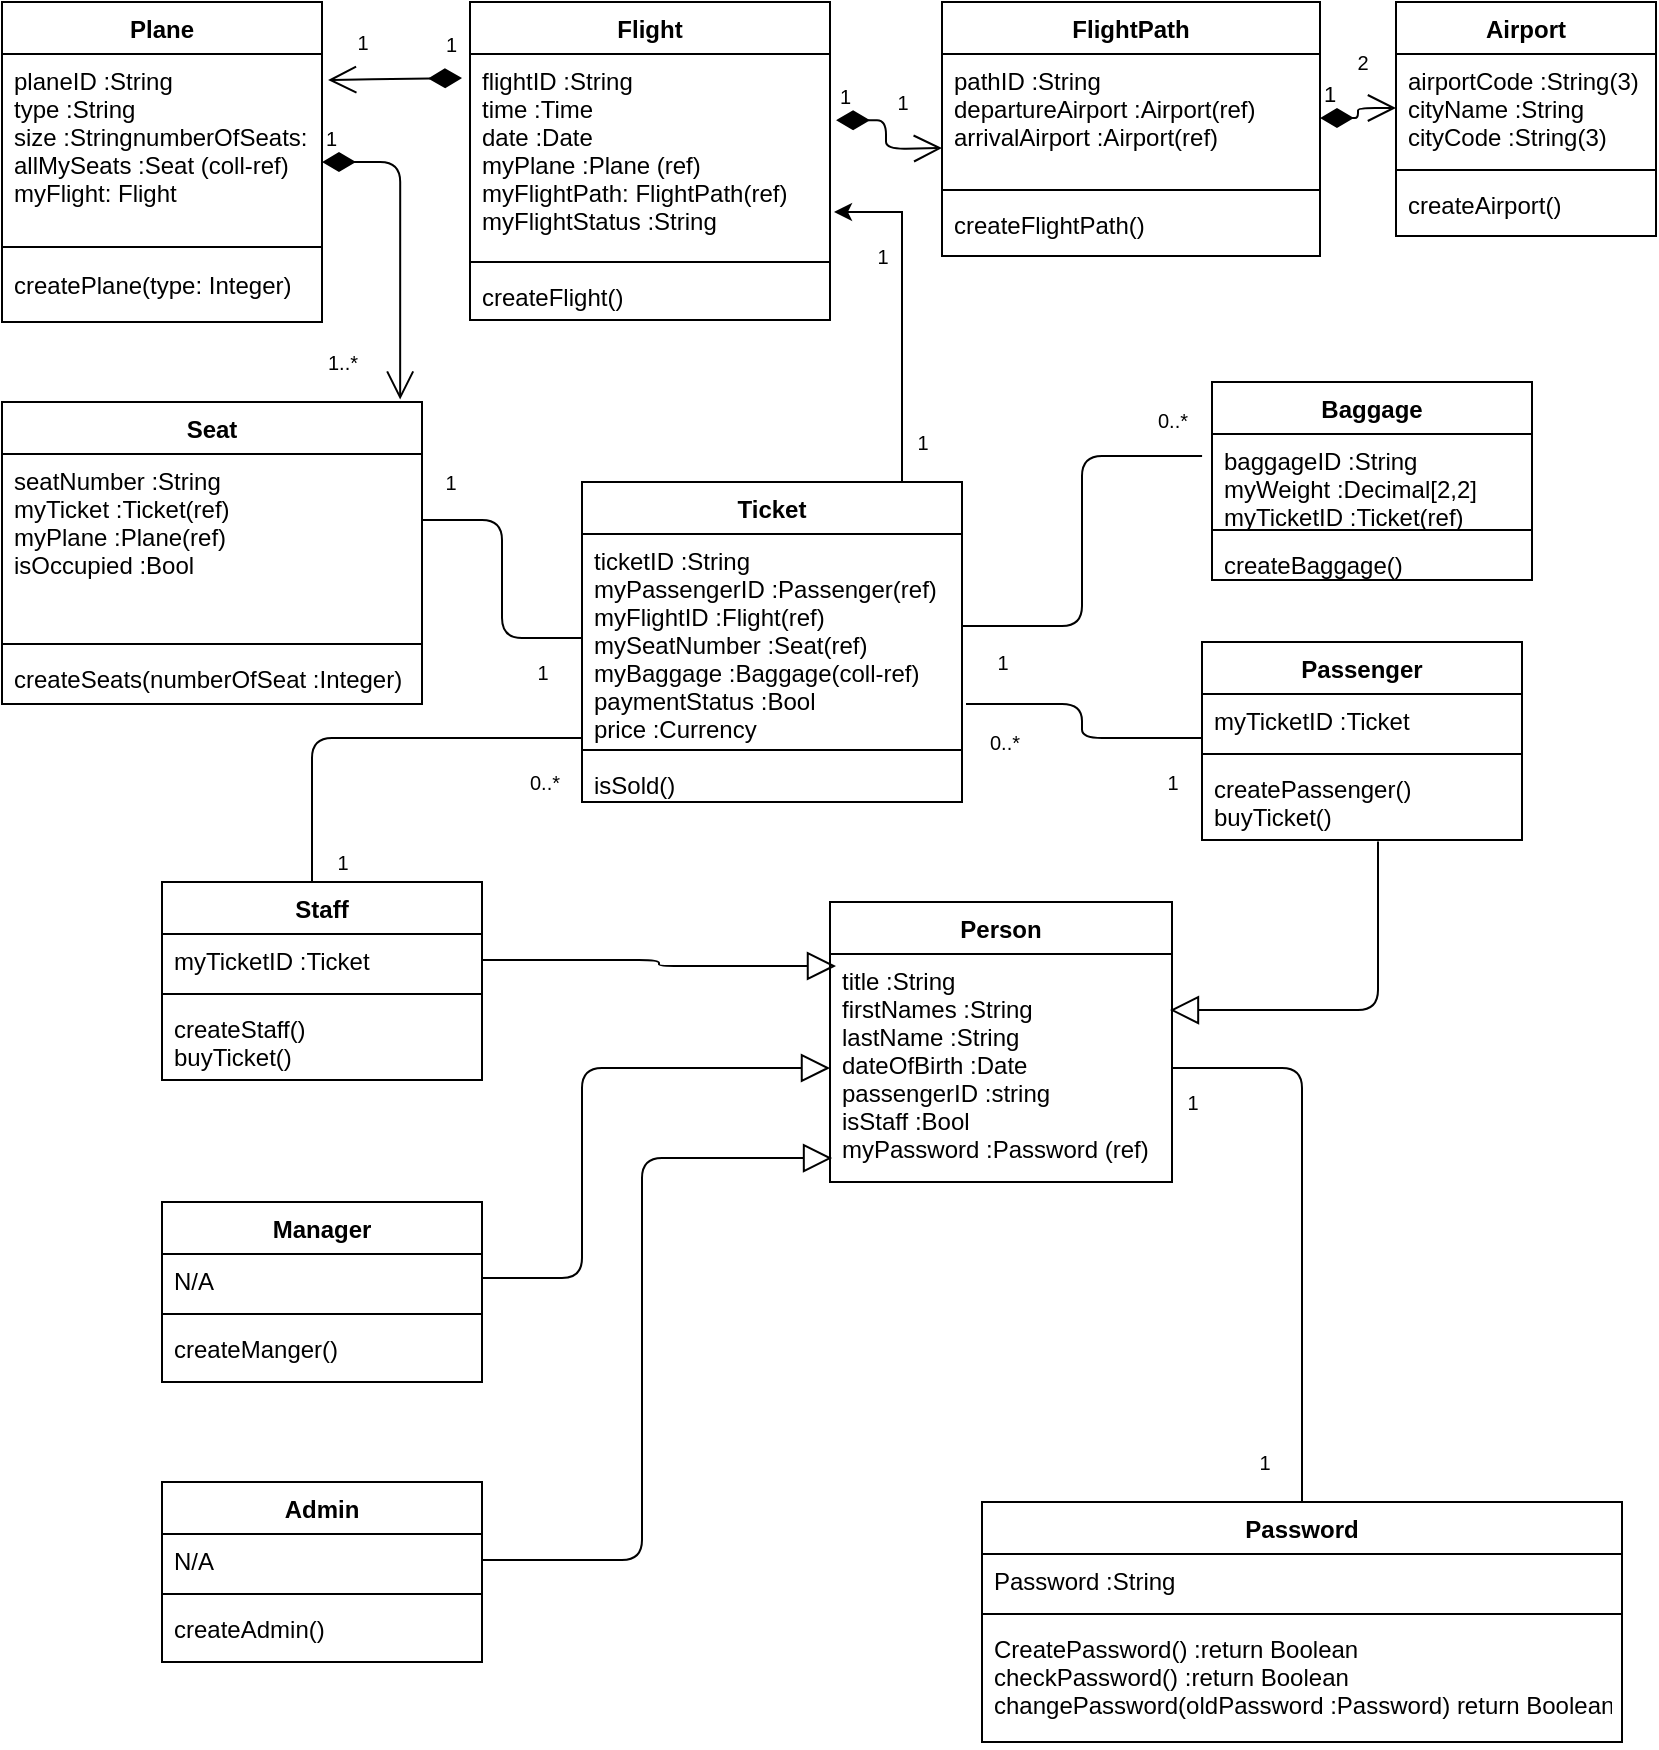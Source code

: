<mxfile version="13.8.1" type="github">
  <diagram id="C5RBs43oDa-KdzZeNtuy" name="Page-1">
    <mxGraphModel dx="1422" dy="803" grid="1" gridSize="9" guides="1" tooltips="1" connect="1" arrows="1" fold="1" page="1" pageScale="1" pageWidth="827" pageHeight="1169" background="none" math="0" shadow="0">
      <root>
        <mxCell id="WIyWlLk6GJQsqaUBKTNV-0" />
        <mxCell id="WIyWlLk6GJQsqaUBKTNV-1" parent="WIyWlLk6GJQsqaUBKTNV-0" />
        <mxCell id="534QqyFiL1MUl5NV4_Nv-0" value="Airport" style="swimlane;fontStyle=1;align=center;verticalAlign=top;childLayout=stackLayout;horizontal=1;startSize=26;horizontalStack=0;resizeParent=1;resizeParentMax=0;resizeLast=0;collapsible=1;marginBottom=0;" parent="WIyWlLk6GJQsqaUBKTNV-1" vertex="1">
          <mxGeometry x="697" width="130" height="117" as="geometry" />
        </mxCell>
        <mxCell id="534QqyFiL1MUl5NV4_Nv-1" value="airportCode :String(3)&#xa;cityName :String&#xa;cityCode :String(3)" style="text;strokeColor=none;fillColor=none;align=left;verticalAlign=top;spacingLeft=4;spacingRight=4;overflow=hidden;rotatable=0;points=[[0,0.5],[1,0.5]];portConstraint=eastwest;" parent="534QqyFiL1MUl5NV4_Nv-0" vertex="1">
          <mxGeometry y="26" width="130" height="54" as="geometry" />
        </mxCell>
        <mxCell id="534QqyFiL1MUl5NV4_Nv-2" value="" style="line;strokeWidth=1;fillColor=none;align=left;verticalAlign=middle;spacingTop=-1;spacingLeft=3;spacingRight=3;rotatable=0;labelPosition=right;points=[];portConstraint=eastwest;" parent="534QqyFiL1MUl5NV4_Nv-0" vertex="1">
          <mxGeometry y="80" width="130" height="8" as="geometry" />
        </mxCell>
        <mxCell id="534QqyFiL1MUl5NV4_Nv-3" value="createAirport()&#xa;" style="text;strokeColor=none;fillColor=none;align=left;verticalAlign=top;spacingLeft=4;spacingRight=4;overflow=hidden;rotatable=0;points=[[0,0.5],[1,0.5]];portConstraint=eastwest;" parent="534QqyFiL1MUl5NV4_Nv-0" vertex="1">
          <mxGeometry y="88" width="130" height="29" as="geometry" />
        </mxCell>
        <mxCell id="534QqyFiL1MUl5NV4_Nv-5" value="FlightPath" style="swimlane;fontStyle=1;align=center;verticalAlign=top;childLayout=stackLayout;horizontal=1;startSize=26;horizontalStack=0;resizeParent=1;resizeParentMax=0;resizeLast=0;collapsible=1;marginBottom=0;" parent="WIyWlLk6GJQsqaUBKTNV-1" vertex="1">
          <mxGeometry x="470" width="189" height="127" as="geometry" />
        </mxCell>
        <mxCell id="534QqyFiL1MUl5NV4_Nv-6" value="pathID :String&#xa;departureAirport :Airport(ref)&#xa;arrivalAirport :Airport(ref)&#xa;&#xa;" style="text;strokeColor=none;fillColor=none;align=left;verticalAlign=top;spacingLeft=4;spacingRight=4;overflow=hidden;rotatable=0;points=[[0,0.5],[1,0.5]];portConstraint=eastwest;" parent="534QqyFiL1MUl5NV4_Nv-5" vertex="1">
          <mxGeometry y="26" width="189" height="64" as="geometry" />
        </mxCell>
        <mxCell id="534QqyFiL1MUl5NV4_Nv-7" value="" style="line;strokeWidth=1;fillColor=none;align=left;verticalAlign=middle;spacingTop=-1;spacingLeft=3;spacingRight=3;rotatable=0;labelPosition=right;points=[];portConstraint=eastwest;" parent="534QqyFiL1MUl5NV4_Nv-5" vertex="1">
          <mxGeometry y="90" width="189" height="8" as="geometry" />
        </mxCell>
        <mxCell id="534QqyFiL1MUl5NV4_Nv-8" value="createFlightPath()&#xa;" style="text;strokeColor=none;fillColor=none;align=left;verticalAlign=top;spacingLeft=4;spacingRight=4;overflow=hidden;rotatable=0;points=[[0,0.5],[1,0.5]];portConstraint=eastwest;" parent="534QqyFiL1MUl5NV4_Nv-5" vertex="1">
          <mxGeometry y="98" width="189" height="29" as="geometry" />
        </mxCell>
        <mxCell id="534QqyFiL1MUl5NV4_Nv-9" value="Flight" style="swimlane;fontStyle=1;align=center;verticalAlign=top;childLayout=stackLayout;horizontal=1;startSize=26;horizontalStack=0;resizeParent=1;resizeParentMax=0;resizeLast=0;collapsible=1;marginBottom=0;" parent="WIyWlLk6GJQsqaUBKTNV-1" vertex="1">
          <mxGeometry x="234" width="180" height="159" as="geometry" />
        </mxCell>
        <mxCell id="534QqyFiL1MUl5NV4_Nv-10" value="flightID :String&#xa;time :Time&#xa;date :Date&#xa;myPlane :Plane (ref)&#xa;myFlightPath: FlightPath(ref)&#xa;myFlightStatus :String" style="text;strokeColor=none;fillColor=none;align=left;verticalAlign=top;spacingLeft=4;spacingRight=4;overflow=hidden;rotatable=0;points=[[0,0.5],[1,0.5]];portConstraint=eastwest;" parent="534QqyFiL1MUl5NV4_Nv-9" vertex="1">
          <mxGeometry y="26" width="180" height="100" as="geometry" />
        </mxCell>
        <mxCell id="534QqyFiL1MUl5NV4_Nv-11" value="" style="line;strokeWidth=1;fillColor=none;align=left;verticalAlign=middle;spacingTop=-1;spacingLeft=3;spacingRight=3;rotatable=0;labelPosition=right;points=[];portConstraint=eastwest;" parent="534QqyFiL1MUl5NV4_Nv-9" vertex="1">
          <mxGeometry y="126" width="180" height="8" as="geometry" />
        </mxCell>
        <mxCell id="534QqyFiL1MUl5NV4_Nv-12" value="createFlight()" style="text;strokeColor=none;fillColor=none;align=left;verticalAlign=top;spacingLeft=4;spacingRight=4;overflow=hidden;rotatable=0;points=[[0,0.5],[1,0.5]];portConstraint=eastwest;" parent="534QqyFiL1MUl5NV4_Nv-9" vertex="1">
          <mxGeometry y="134" width="180" height="25" as="geometry" />
        </mxCell>
        <mxCell id="534QqyFiL1MUl5NV4_Nv-13" value="Plane" style="swimlane;fontStyle=1;align=center;verticalAlign=top;childLayout=stackLayout;horizontal=1;startSize=26;horizontalStack=0;resizeParent=1;resizeParentMax=0;resizeLast=0;collapsible=1;marginBottom=0;" parent="WIyWlLk6GJQsqaUBKTNV-1" vertex="1">
          <mxGeometry width="160" height="160" as="geometry" />
        </mxCell>
        <mxCell id="534QqyFiL1MUl5NV4_Nv-14" value="planeID :String&#xa;type :String&#xa;size :StringnumberOfSeats: Integer&#xa;allMySeats :Seat (coll-ref)&#xa;myFlight: Flight&#xa;" style="text;strokeColor=none;fillColor=none;align=left;verticalAlign=top;spacingLeft=4;spacingRight=4;overflow=hidden;rotatable=0;points=[[0,0.5],[1,0.5]];portConstraint=eastwest;" parent="534QqyFiL1MUl5NV4_Nv-13" vertex="1">
          <mxGeometry y="26" width="160" height="91" as="geometry" />
        </mxCell>
        <mxCell id="534QqyFiL1MUl5NV4_Nv-15" value="" style="line;strokeWidth=1;fillColor=none;align=left;verticalAlign=middle;spacingTop=-1;spacingLeft=3;spacingRight=3;rotatable=0;labelPosition=right;points=[];portConstraint=eastwest;" parent="534QqyFiL1MUl5NV4_Nv-13" vertex="1">
          <mxGeometry y="117" width="160" height="11" as="geometry" />
        </mxCell>
        <mxCell id="534QqyFiL1MUl5NV4_Nv-16" value="createPlane(type: Integer)" style="text;strokeColor=none;fillColor=none;align=left;verticalAlign=top;spacingLeft=4;spacingRight=4;overflow=hidden;rotatable=0;points=[[0,0.5],[1,0.5]];portConstraint=eastwest;" parent="534QqyFiL1MUl5NV4_Nv-13" vertex="1">
          <mxGeometry y="128" width="160" height="32" as="geometry" />
        </mxCell>
        <mxCell id="534QqyFiL1MUl5NV4_Nv-67" style="edgeStyle=orthogonalEdgeStyle;rounded=0;orthogonalLoop=1;jettySize=auto;html=1;exitX=0.75;exitY=0;exitDx=0;exitDy=0;fontSize=10;" parent="WIyWlLk6GJQsqaUBKTNV-1" source="534QqyFiL1MUl5NV4_Nv-21" edge="1">
          <mxGeometry relative="1" as="geometry">
            <Array as="points">
              <mxPoint x="450" y="240" />
              <mxPoint x="450" y="105" />
              <mxPoint x="416" y="105" />
            </Array>
            <mxPoint x="416" y="105" as="targetPoint" />
          </mxGeometry>
        </mxCell>
        <mxCell id="534QqyFiL1MUl5NV4_Nv-21" value="Ticket" style="swimlane;fontStyle=1;align=center;verticalAlign=top;childLayout=stackLayout;horizontal=1;startSize=26;horizontalStack=0;resizeParent=1;resizeParentMax=0;resizeLast=0;collapsible=1;marginBottom=0;" parent="WIyWlLk6GJQsqaUBKTNV-1" vertex="1">
          <mxGeometry x="290" y="240" width="190" height="160" as="geometry" />
        </mxCell>
        <mxCell id="534QqyFiL1MUl5NV4_Nv-22" value="ticketID :String&#xa;myPassengerID :Passenger(ref)&#xa;myFlightID :Flight(ref)&#xa;mySeatNumber :Seat(ref)&#xa;myBaggage :Baggage(coll-ref)&#xa;paymentStatus :Bool&#xa;price :Currency" style="text;strokeColor=none;fillColor=none;align=left;verticalAlign=top;spacingLeft=4;spacingRight=4;overflow=hidden;rotatable=0;points=[[0,0.5],[1,0.5]];portConstraint=eastwest;" parent="534QqyFiL1MUl5NV4_Nv-21" vertex="1">
          <mxGeometry y="26" width="190" height="104" as="geometry" />
        </mxCell>
        <mxCell id="534QqyFiL1MUl5NV4_Nv-23" value="" style="line;strokeWidth=1;fillColor=none;align=left;verticalAlign=middle;spacingTop=-1;spacingLeft=3;spacingRight=3;rotatable=0;labelPosition=right;points=[];portConstraint=eastwest;" parent="534QqyFiL1MUl5NV4_Nv-21" vertex="1">
          <mxGeometry y="130" width="190" height="8" as="geometry" />
        </mxCell>
        <mxCell id="534QqyFiL1MUl5NV4_Nv-24" value="isSold()" style="text;strokeColor=none;fillColor=none;align=left;verticalAlign=top;spacingLeft=4;spacingRight=4;overflow=hidden;rotatable=0;points=[[0,0.5],[1,0.5]];portConstraint=eastwest;" parent="534QqyFiL1MUl5NV4_Nv-21" vertex="1">
          <mxGeometry y="138" width="190" height="22" as="geometry" />
        </mxCell>
        <mxCell id="534QqyFiL1MUl5NV4_Nv-17" value="Seat" style="swimlane;fontStyle=1;align=center;verticalAlign=top;childLayout=stackLayout;horizontal=1;startSize=26;horizontalStack=0;resizeParent=1;resizeParentMax=0;resizeLast=0;collapsible=1;marginBottom=0;" parent="WIyWlLk6GJQsqaUBKTNV-1" vertex="1">
          <mxGeometry y="200" width="210" height="151" as="geometry" />
        </mxCell>
        <mxCell id="534QqyFiL1MUl5NV4_Nv-18" value="seatNumber :String&#xa;myTicket :Ticket(ref)&#xa;myPlane :Plane(ref)&#xa;isOccupied :Bool" style="text;strokeColor=none;fillColor=none;align=left;verticalAlign=top;spacingLeft=4;spacingRight=4;overflow=hidden;rotatable=0;points=[[0,0.5],[1,0.5]];portConstraint=eastwest;" parent="534QqyFiL1MUl5NV4_Nv-17" vertex="1">
          <mxGeometry y="26" width="210" height="91" as="geometry" />
        </mxCell>
        <mxCell id="534QqyFiL1MUl5NV4_Nv-19" value="" style="line;strokeWidth=1;fillColor=none;align=left;verticalAlign=middle;spacingTop=-1;spacingLeft=3;spacingRight=3;rotatable=0;labelPosition=right;points=[];portConstraint=eastwest;" parent="534QqyFiL1MUl5NV4_Nv-17" vertex="1">
          <mxGeometry y="117" width="210" height="8" as="geometry" />
        </mxCell>
        <mxCell id="534QqyFiL1MUl5NV4_Nv-20" value="createSeats(numberOfSeat :Integer)" style="text;strokeColor=none;fillColor=none;align=left;verticalAlign=top;spacingLeft=4;spacingRight=4;overflow=hidden;rotatable=0;points=[[0,0.5],[1,0.5]];portConstraint=eastwest;" parent="534QqyFiL1MUl5NV4_Nv-17" vertex="1">
          <mxGeometry y="125" width="210" height="26" as="geometry" />
        </mxCell>
        <mxCell id="534QqyFiL1MUl5NV4_Nv-57" value="1" style="endArrow=open;html=1;endSize=12;startArrow=diamondThin;startSize=14;startFill=1;edgeStyle=orthogonalEdgeStyle;align=left;verticalAlign=bottom;exitX=1;exitY=0.5;exitDx=0;exitDy=0;entryX=0;entryY=0.5;entryDx=0;entryDy=0;" parent="WIyWlLk6GJQsqaUBKTNV-1" source="534QqyFiL1MUl5NV4_Nv-6" target="534QqyFiL1MUl5NV4_Nv-1" edge="1">
          <mxGeometry x="-1" y="3" relative="1" as="geometry">
            <mxPoint x="630" y="180" as="sourcePoint" />
            <mxPoint x="790" y="180" as="targetPoint" />
          </mxGeometry>
        </mxCell>
        <mxCell id="534QqyFiL1MUl5NV4_Nv-58" value="2" style="text;html=1;resizable=0;autosize=1;align=center;verticalAlign=middle;points=[];fillColor=none;strokeColor=none;rounded=0;fontSize=10;" parent="WIyWlLk6GJQsqaUBKTNV-1" vertex="1">
          <mxGeometry x="670" y="20" width="20" height="20" as="geometry" />
        </mxCell>
        <mxCell id="534QqyFiL1MUl5NV4_Nv-59" value="1" style="endArrow=open;html=1;endSize=12;startArrow=diamondThin;startSize=14;startFill=1;edgeStyle=orthogonalEdgeStyle;align=left;verticalAlign=bottom;fontSize=10;exitX=1.017;exitY=0.331;exitDx=0;exitDy=0;exitPerimeter=0;" parent="WIyWlLk6GJQsqaUBKTNV-1" source="534QqyFiL1MUl5NV4_Nv-10" edge="1">
          <mxGeometry x="-1" y="3" relative="1" as="geometry">
            <mxPoint x="423" y="81" as="sourcePoint" />
            <mxPoint x="470" y="73" as="targetPoint" />
          </mxGeometry>
        </mxCell>
        <mxCell id="534QqyFiL1MUl5NV4_Nv-60" value="1" style="text;html=1;resizable=0;autosize=1;align=center;verticalAlign=middle;points=[];fillColor=none;strokeColor=none;rounded=0;fontSize=10;" parent="WIyWlLk6GJQsqaUBKTNV-1" vertex="1">
          <mxGeometry x="440" y="40" width="20" height="20" as="geometry" />
        </mxCell>
        <mxCell id="534QqyFiL1MUl5NV4_Nv-61" value="1" style="endArrow=open;html=1;endSize=12;startArrow=diamondThin;startSize=14;startFill=1;edgeStyle=orthogonalEdgeStyle;align=left;verticalAlign=bottom;fontSize=10;entryX=1.019;entryY=0.143;entryDx=0;entryDy=0;entryPerimeter=0;" parent="WIyWlLk6GJQsqaUBKTNV-1" target="534QqyFiL1MUl5NV4_Nv-14" edge="1">
          <mxGeometry x="-0.701" y="-8" relative="1" as="geometry">
            <mxPoint x="230" y="38" as="sourcePoint" />
            <mxPoint x="320" y="180" as="targetPoint" />
            <mxPoint as="offset" />
          </mxGeometry>
        </mxCell>
        <mxCell id="534QqyFiL1MUl5NV4_Nv-62" value="1" style="text;html=1;resizable=0;autosize=1;align=center;verticalAlign=middle;points=[];fillColor=none;strokeColor=none;rounded=0;fontSize=10;" parent="WIyWlLk6GJQsqaUBKTNV-1" vertex="1">
          <mxGeometry x="170" y="10" width="20" height="20" as="geometry" />
        </mxCell>
        <mxCell id="534QqyFiL1MUl5NV4_Nv-63" value="1" style="endArrow=open;html=1;endSize=12;startArrow=diamondThin;startSize=14;startFill=1;edgeStyle=orthogonalEdgeStyle;align=left;verticalAlign=bottom;fontSize=10;entryX=0.948;entryY=-0.008;entryDx=0;entryDy=0;entryPerimeter=0;" parent="WIyWlLk6GJQsqaUBKTNV-1" target="534QqyFiL1MUl5NV4_Nv-17" edge="1">
          <mxGeometry x="-1" y="3" relative="1" as="geometry">
            <mxPoint x="160" y="80" as="sourcePoint" />
            <mxPoint x="350" y="180" as="targetPoint" />
            <Array as="points">
              <mxPoint x="199" y="80" />
            </Array>
          </mxGeometry>
        </mxCell>
        <mxCell id="534QqyFiL1MUl5NV4_Nv-64" value="1..*" style="text;html=1;resizable=0;autosize=1;align=center;verticalAlign=middle;points=[];fillColor=none;strokeColor=none;rounded=0;fontSize=10;" parent="WIyWlLk6GJQsqaUBKTNV-1" vertex="1">
          <mxGeometry x="155" y="170" width="30" height="20" as="geometry" />
        </mxCell>
        <mxCell id="534QqyFiL1MUl5NV4_Nv-68" value="1" style="text;html=1;resizable=0;autosize=1;align=center;verticalAlign=middle;points=[];fillColor=none;strokeColor=none;rounded=0;fontSize=10;" parent="WIyWlLk6GJQsqaUBKTNV-1" vertex="1">
          <mxGeometry x="430" y="117" width="20" height="20" as="geometry" />
        </mxCell>
        <mxCell id="534QqyFiL1MUl5NV4_Nv-69" value="1" style="text;html=1;resizable=0;autosize=1;align=center;verticalAlign=middle;points=[];fillColor=none;strokeColor=none;rounded=0;fontSize=10;" parent="WIyWlLk6GJQsqaUBKTNV-1" vertex="1">
          <mxGeometry x="450" y="210" width="20" height="20" as="geometry" />
        </mxCell>
        <mxCell id="534QqyFiL1MUl5NV4_Nv-78" value="" style="endArrow=none;html=1;fontSize=10;edgeStyle=elbowEdgeStyle;exitX=-0.2;exitY=1.45;exitDx=0;exitDy=0;exitPerimeter=0;entryX=1.5;entryY=-0.35;entryDx=0;entryDy=0;entryPerimeter=0;" parent="WIyWlLk6GJQsqaUBKTNV-1" source="534QqyFiL1MUl5NV4_Nv-79" target="534QqyFiL1MUl5NV4_Nv-80" edge="1">
          <mxGeometry width="50" height="50" relative="1" as="geometry">
            <mxPoint x="200" y="258" as="sourcePoint" />
            <mxPoint x="300" y="318" as="targetPoint" />
          </mxGeometry>
        </mxCell>
        <mxCell id="534QqyFiL1MUl5NV4_Nv-79" value="1" style="text;html=1;resizable=0;autosize=1;align=center;verticalAlign=middle;points=[];fillColor=none;strokeColor=none;rounded=0;fontSize=10;" parent="WIyWlLk6GJQsqaUBKTNV-1" vertex="1">
          <mxGeometry x="214" y="230" width="20" height="20" as="geometry" />
        </mxCell>
        <mxCell id="534QqyFiL1MUl5NV4_Nv-80" value="1" style="text;html=1;resizable=0;autosize=1;align=center;verticalAlign=middle;points=[];fillColor=none;strokeColor=none;rounded=0;fontSize=10;" parent="WIyWlLk6GJQsqaUBKTNV-1" vertex="1">
          <mxGeometry x="260" y="325" width="20" height="20" as="geometry" />
        </mxCell>
        <mxCell id="534QqyFiL1MUl5NV4_Nv-45" value="Staff" style="swimlane;fontStyle=1;align=center;verticalAlign=top;childLayout=stackLayout;horizontal=1;startSize=26;horizontalStack=0;resizeParent=1;resizeParentMax=0;resizeLast=0;collapsible=1;marginBottom=0;" parent="WIyWlLk6GJQsqaUBKTNV-1" vertex="1">
          <mxGeometry x="80" y="440" width="160" height="99" as="geometry" />
        </mxCell>
        <mxCell id="534QqyFiL1MUl5NV4_Nv-46" value="myTicketID :Ticket" style="text;strokeColor=none;fillColor=none;align=left;verticalAlign=top;spacingLeft=4;spacingRight=4;overflow=hidden;rotatable=0;points=[[0,0.5],[1,0.5]];portConstraint=eastwest;" parent="534QqyFiL1MUl5NV4_Nv-45" vertex="1">
          <mxGeometry y="26" width="160" height="26" as="geometry" />
        </mxCell>
        <mxCell id="534QqyFiL1MUl5NV4_Nv-47" value="" style="line;strokeWidth=1;fillColor=none;align=left;verticalAlign=middle;spacingTop=-1;spacingLeft=3;spacingRight=3;rotatable=0;labelPosition=right;points=[];portConstraint=eastwest;" parent="534QqyFiL1MUl5NV4_Nv-45" vertex="1">
          <mxGeometry y="52" width="160" height="8" as="geometry" />
        </mxCell>
        <mxCell id="534QqyFiL1MUl5NV4_Nv-48" value="createStaff()&#xa;buyTicket()" style="text;strokeColor=none;fillColor=none;align=left;verticalAlign=top;spacingLeft=4;spacingRight=4;overflow=hidden;rotatable=0;points=[[0,0.5],[1,0.5]];portConstraint=eastwest;" parent="534QqyFiL1MUl5NV4_Nv-45" vertex="1">
          <mxGeometry y="60" width="160" height="39" as="geometry" />
        </mxCell>
        <mxCell id="534QqyFiL1MUl5NV4_Nv-41" value="Manager" style="swimlane;fontStyle=1;align=center;verticalAlign=top;childLayout=stackLayout;horizontal=1;startSize=26;horizontalStack=0;resizeParent=1;resizeParentMax=0;resizeLast=0;collapsible=1;marginBottom=0;" parent="WIyWlLk6GJQsqaUBKTNV-1" vertex="1">
          <mxGeometry x="80" y="600" width="160" height="90" as="geometry" />
        </mxCell>
        <mxCell id="534QqyFiL1MUl5NV4_Nv-42" value="N/A" style="text;strokeColor=none;fillColor=none;align=left;verticalAlign=top;spacingLeft=4;spacingRight=4;overflow=hidden;rotatable=0;points=[[0,0.5],[1,0.5]];portConstraint=eastwest;" parent="534QqyFiL1MUl5NV4_Nv-41" vertex="1">
          <mxGeometry y="26" width="160" height="26" as="geometry" />
        </mxCell>
        <mxCell id="534QqyFiL1MUl5NV4_Nv-43" value="" style="line;strokeWidth=1;fillColor=none;align=left;verticalAlign=middle;spacingTop=-1;spacingLeft=3;spacingRight=3;rotatable=0;labelPosition=right;points=[];portConstraint=eastwest;" parent="534QqyFiL1MUl5NV4_Nv-41" vertex="1">
          <mxGeometry y="52" width="160" height="8" as="geometry" />
        </mxCell>
        <mxCell id="534QqyFiL1MUl5NV4_Nv-44" value="createManger()&#xa;" style="text;strokeColor=none;fillColor=none;align=left;verticalAlign=top;spacingLeft=4;spacingRight=4;overflow=hidden;rotatable=0;points=[[0,0.5],[1,0.5]];portConstraint=eastwest;" parent="534QqyFiL1MUl5NV4_Nv-41" vertex="1">
          <mxGeometry y="60" width="160" height="30" as="geometry" />
        </mxCell>
        <mxCell id="534QqyFiL1MUl5NV4_Nv-49" value="Admin" style="swimlane;fontStyle=1;align=center;verticalAlign=top;childLayout=stackLayout;horizontal=1;startSize=26;horizontalStack=0;resizeParent=1;resizeParentMax=0;resizeLast=0;collapsible=1;marginBottom=0;" parent="WIyWlLk6GJQsqaUBKTNV-1" vertex="1">
          <mxGeometry x="80" y="740" width="160" height="90" as="geometry" />
        </mxCell>
        <mxCell id="534QqyFiL1MUl5NV4_Nv-50" value="N/A" style="text;strokeColor=none;fillColor=none;align=left;verticalAlign=top;spacingLeft=4;spacingRight=4;overflow=hidden;rotatable=0;points=[[0,0.5],[1,0.5]];portConstraint=eastwest;" parent="534QqyFiL1MUl5NV4_Nv-49" vertex="1">
          <mxGeometry y="26" width="160" height="26" as="geometry" />
        </mxCell>
        <mxCell id="534QqyFiL1MUl5NV4_Nv-51" value="" style="line;strokeWidth=1;fillColor=none;align=left;verticalAlign=middle;spacingTop=-1;spacingLeft=3;spacingRight=3;rotatable=0;labelPosition=right;points=[];portConstraint=eastwest;" parent="534QqyFiL1MUl5NV4_Nv-49" vertex="1">
          <mxGeometry y="52" width="160" height="8" as="geometry" />
        </mxCell>
        <mxCell id="534QqyFiL1MUl5NV4_Nv-52" value="createAdmin()&#xa;" style="text;strokeColor=none;fillColor=none;align=left;verticalAlign=top;spacingLeft=4;spacingRight=4;overflow=hidden;rotatable=0;points=[[0,0.5],[1,0.5]];portConstraint=eastwest;" parent="534QqyFiL1MUl5NV4_Nv-49" vertex="1">
          <mxGeometry y="60" width="160" height="30" as="geometry" />
        </mxCell>
        <mxCell id="534QqyFiL1MUl5NV4_Nv-82" value="" style="endArrow=none;html=1;fontSize=10;edgeStyle=elbowEdgeStyle;" parent="WIyWlLk6GJQsqaUBKTNV-1" target="534QqyFiL1MUl5NV4_Nv-22" edge="1">
          <mxGeometry width="50" height="50" relative="1" as="geometry">
            <mxPoint x="155" y="440" as="sourcePoint" />
            <mxPoint x="205" y="390" as="targetPoint" />
            <Array as="points">
              <mxPoint x="155" y="368" />
            </Array>
          </mxGeometry>
        </mxCell>
        <mxCell id="534QqyFiL1MUl5NV4_Nv-83" value="1" style="text;html=1;resizable=0;autosize=1;align=center;verticalAlign=middle;points=[];fillColor=none;strokeColor=none;rounded=0;fontSize=10;" parent="WIyWlLk6GJQsqaUBKTNV-1" vertex="1">
          <mxGeometry x="160" y="420" width="20" height="20" as="geometry" />
        </mxCell>
        <mxCell id="534QqyFiL1MUl5NV4_Nv-84" value="0..*" style="text;html=1;resizable=0;autosize=1;align=center;verticalAlign=middle;points=[];fillColor=none;strokeColor=none;rounded=0;fontSize=10;" parent="WIyWlLk6GJQsqaUBKTNV-1" vertex="1">
          <mxGeometry x="257" y="381" width="27" height="18" as="geometry" />
        </mxCell>
        <mxCell id="534QqyFiL1MUl5NV4_Nv-86" value="" style="endArrow=none;html=1;fontSize=10;edgeStyle=elbowEdgeStyle;entryX=-0.031;entryY=0.25;entryDx=0;entryDy=0;entryPerimeter=0;" parent="WIyWlLk6GJQsqaUBKTNV-1" edge="1" target="534QqyFiL1MUl5NV4_Nv-26">
          <mxGeometry width="50" height="50" relative="1" as="geometry">
            <mxPoint x="480" y="312" as="sourcePoint" />
            <mxPoint x="600" y="209" as="targetPoint" />
          </mxGeometry>
        </mxCell>
        <mxCell id="534QqyFiL1MUl5NV4_Nv-87" value="1" style="text;html=1;resizable=0;autosize=1;align=center;verticalAlign=middle;points=[];fillColor=none;strokeColor=none;rounded=0;fontSize=10;" parent="WIyWlLk6GJQsqaUBKTNV-1" vertex="1">
          <mxGeometry x="490" y="320" width="20" height="20" as="geometry" />
        </mxCell>
        <mxCell id="534QqyFiL1MUl5NV4_Nv-88" value="0..*" style="text;html=1;resizable=0;autosize=1;align=center;verticalAlign=middle;points=[];fillColor=none;strokeColor=none;rounded=0;fontSize=10;" parent="WIyWlLk6GJQsqaUBKTNV-1" vertex="1">
          <mxGeometry x="571.5" y="200" width="27" height="18" as="geometry" />
        </mxCell>
        <mxCell id="534QqyFiL1MUl5NV4_Nv-89" value="" style="edgeStyle=elbowEdgeStyle;html=1;endSize=12;endArrow=block;endFill=0;fontSize=10;exitX=1.006;exitY=0.017;exitDx=0;exitDy=0;exitPerimeter=0;entryX=0;entryY=0.5;entryDx=0;entryDy=0;" parent="WIyWlLk6GJQsqaUBKTNV-1" target="534QqyFiL1MUl5NV4_Nv-34" edge="1">
          <mxGeometry width="160" relative="1" as="geometry">
            <mxPoint x="240.0" y="638.02" as="sourcePoint" />
            <mxPoint x="359.04" y="690" as="targetPoint" />
            <Array as="points">
              <mxPoint x="290" y="600" />
            </Array>
          </mxGeometry>
        </mxCell>
        <mxCell id="534QqyFiL1MUl5NV4_Nv-90" value="" style="endArrow=none;html=1;fontSize=10;entryX=0.5;entryY=0;entryDx=0;entryDy=0;edgeStyle=orthogonalEdgeStyle;" parent="WIyWlLk6GJQsqaUBKTNV-1" source="534QqyFiL1MUl5NV4_Nv-34" target="534QqyFiL1MUl5NV4_Nv-53" edge="1">
          <mxGeometry width="50" height="50" relative="1" as="geometry">
            <mxPoint x="550" y="640" as="sourcePoint" />
            <mxPoint x="600" y="590" as="targetPoint" />
          </mxGeometry>
        </mxCell>
        <mxCell id="534QqyFiL1MUl5NV4_Nv-91" value="" style="edgeStyle=elbowEdgeStyle;html=1;endSize=12;endArrow=block;endFill=0;fontSize=10;exitX=1;exitY=0.5;exitDx=0;exitDy=0;entryX=0.006;entryY=0.895;entryDx=0;entryDy=0;entryPerimeter=0;" parent="WIyWlLk6GJQsqaUBKTNV-1" source="534QqyFiL1MUl5NV4_Nv-50" target="534QqyFiL1MUl5NV4_Nv-34" edge="1">
          <mxGeometry width="160" relative="1" as="geometry">
            <mxPoint x="240" y="665.02" as="sourcePoint" />
            <mxPoint x="360" y="580" as="targetPoint" />
            <Array as="points">
              <mxPoint x="320" y="680" />
              <mxPoint x="309.04" y="704" />
            </Array>
          </mxGeometry>
        </mxCell>
        <mxCell id="534QqyFiL1MUl5NV4_Nv-53" value="Password" style="swimlane;fontStyle=1;align=center;verticalAlign=top;childLayout=stackLayout;horizontal=1;startSize=26;horizontalStack=0;resizeParent=1;resizeParentMax=0;resizeLast=0;collapsible=1;marginBottom=0;" parent="WIyWlLk6GJQsqaUBKTNV-1" vertex="1">
          <mxGeometry x="490" y="750" width="320" height="120" as="geometry" />
        </mxCell>
        <mxCell id="534QqyFiL1MUl5NV4_Nv-54" value="Password :String" style="text;strokeColor=none;fillColor=none;align=left;verticalAlign=top;spacingLeft=4;spacingRight=4;overflow=hidden;rotatable=0;points=[[0,0.5],[1,0.5]];portConstraint=eastwest;" parent="534QqyFiL1MUl5NV4_Nv-53" vertex="1">
          <mxGeometry y="26" width="320" height="26" as="geometry" />
        </mxCell>
        <mxCell id="534QqyFiL1MUl5NV4_Nv-55" value="" style="line;strokeWidth=1;fillColor=none;align=left;verticalAlign=middle;spacingTop=-1;spacingLeft=3;spacingRight=3;rotatable=0;labelPosition=right;points=[];portConstraint=eastwest;" parent="534QqyFiL1MUl5NV4_Nv-53" vertex="1">
          <mxGeometry y="52" width="320" height="8" as="geometry" />
        </mxCell>
        <mxCell id="534QqyFiL1MUl5NV4_Nv-56" value="CreatePassword() :return Boolean&#xa;checkPassword() :return Boolean&#xa;changePassword(oldPassword :Password) return Boolean" style="text;strokeColor=none;fillColor=none;align=left;verticalAlign=top;spacingLeft=4;spacingRight=4;overflow=hidden;rotatable=0;points=[[0,0.5],[1,0.5]];portConstraint=eastwest;" parent="534QqyFiL1MUl5NV4_Nv-53" vertex="1">
          <mxGeometry y="60" width="320" height="60" as="geometry" />
        </mxCell>
        <mxCell id="534QqyFiL1MUl5NV4_Nv-33" value="Person" style="swimlane;fontStyle=1;align=center;verticalAlign=top;childLayout=stackLayout;horizontal=1;startSize=26;horizontalStack=0;resizeParent=1;resizeParentMax=0;resizeLast=0;collapsible=1;marginBottom=0;" parent="WIyWlLk6GJQsqaUBKTNV-1" vertex="1">
          <mxGeometry x="414" y="450" width="171" height="140" as="geometry" />
        </mxCell>
        <mxCell id="534QqyFiL1MUl5NV4_Nv-34" value="title :String&#xa;firstNames :String&#xa;lastName :String&#xa;dateOfBirth :Date&#xa;passengerID :string&#xa;isStaff :Bool&#xa;myPassword :Password (ref)" style="text;strokeColor=none;fillColor=none;align=left;verticalAlign=top;spacingLeft=4;spacingRight=4;overflow=hidden;rotatable=0;points=[[0,0.5],[1,0.5]];portConstraint=eastwest;" parent="534QqyFiL1MUl5NV4_Nv-33" vertex="1">
          <mxGeometry y="26" width="171" height="114" as="geometry" />
        </mxCell>
        <mxCell id="534QqyFiL1MUl5NV4_Nv-96" value="" style="edgeStyle=elbowEdgeStyle;html=1;endSize=12;endArrow=block;endFill=0;fontSize=10;exitX=1;exitY=0.5;exitDx=0;exitDy=0;" parent="WIyWlLk6GJQsqaUBKTNV-1" source="534QqyFiL1MUl5NV4_Nv-46" edge="1">
          <mxGeometry width="160" relative="1" as="geometry">
            <mxPoint x="240" y="525.02" as="sourcePoint" />
            <mxPoint x="417" y="482" as="targetPoint" />
            <Array as="points" />
          </mxGeometry>
        </mxCell>
        <mxCell id="534QqyFiL1MUl5NV4_Nv-29" value="Passenger" style="swimlane;fontStyle=1;align=center;verticalAlign=top;childLayout=stackLayout;horizontal=1;startSize=26;horizontalStack=0;resizeParent=1;resizeParentMax=0;resizeLast=0;collapsible=1;marginBottom=0;" parent="WIyWlLk6GJQsqaUBKTNV-1" vertex="1">
          <mxGeometry x="600" y="320" width="160" height="99" as="geometry" />
        </mxCell>
        <mxCell id="534QqyFiL1MUl5NV4_Nv-30" value="myTicketID :Ticket" style="text;strokeColor=none;fillColor=none;align=left;verticalAlign=top;spacingLeft=4;spacingRight=4;overflow=hidden;rotatable=0;points=[[0,0.5],[1,0.5]];portConstraint=eastwest;" parent="534QqyFiL1MUl5NV4_Nv-29" vertex="1">
          <mxGeometry y="26" width="160" height="26" as="geometry" />
        </mxCell>
        <mxCell id="534QqyFiL1MUl5NV4_Nv-31" value="" style="line;strokeWidth=1;fillColor=none;align=left;verticalAlign=middle;spacingTop=-1;spacingLeft=3;spacingRight=3;rotatable=0;labelPosition=right;points=[];portConstraint=eastwest;" parent="534QqyFiL1MUl5NV4_Nv-29" vertex="1">
          <mxGeometry y="52" width="160" height="8" as="geometry" />
        </mxCell>
        <mxCell id="534QqyFiL1MUl5NV4_Nv-32" value="createPassenger()&#xa;buyTicket()" style="text;strokeColor=none;fillColor=none;align=left;verticalAlign=top;spacingLeft=4;spacingRight=4;overflow=hidden;rotatable=0;points=[[0,0.5],[1,0.5]];portConstraint=eastwest;" parent="534QqyFiL1MUl5NV4_Nv-29" vertex="1">
          <mxGeometry y="60" width="160" height="39" as="geometry" />
        </mxCell>
        <mxCell id="534QqyFiL1MUl5NV4_Nv-97" value="" style="html=1;endSize=12;endArrow=block;endFill=0;fontSize=10;entryX=0.994;entryY=0.246;entryDx=0;entryDy=0;entryPerimeter=0;exitX=0.55;exitY=1.02;exitDx=0;exitDy=0;edgeStyle=orthogonalEdgeStyle;exitPerimeter=0;" parent="WIyWlLk6GJQsqaUBKTNV-1" source="534QqyFiL1MUl5NV4_Nv-32" target="534QqyFiL1MUl5NV4_Nv-34" edge="1">
          <mxGeometry width="160" relative="1" as="geometry">
            <mxPoint x="680" y="450" as="sourcePoint" />
            <mxPoint x="760" y="510" as="targetPoint" />
          </mxGeometry>
        </mxCell>
        <mxCell id="534QqyFiL1MUl5NV4_Nv-98" value="" style="endArrow=none;html=1;fontSize=10;edgeStyle=elbowEdgeStyle;" parent="WIyWlLk6GJQsqaUBKTNV-1" edge="1">
          <mxGeometry width="50" height="50" relative="1" as="geometry">
            <mxPoint x="482" y="351" as="sourcePoint" />
            <mxPoint x="600" y="368" as="targetPoint" />
            <Array as="points">
              <mxPoint x="540" y="360" />
            </Array>
          </mxGeometry>
        </mxCell>
        <mxCell id="xCnXscxY-VxHGIku6_TX-0" value="1" style="text;html=1;resizable=0;autosize=1;align=center;verticalAlign=middle;points=[];fillColor=none;strokeColor=none;rounded=0;fontSize=10;" parent="WIyWlLk6GJQsqaUBKTNV-1" vertex="1">
          <mxGeometry x="575" y="380" width="20" height="20" as="geometry" />
        </mxCell>
        <mxCell id="xCnXscxY-VxHGIku6_TX-1" value="0..*" style="text;html=1;resizable=0;autosize=1;align=center;verticalAlign=middle;points=[];fillColor=none;strokeColor=none;rounded=0;fontSize=10;" parent="WIyWlLk6GJQsqaUBKTNV-1" vertex="1">
          <mxGeometry x="487" y="361" width="27" height="18" as="geometry" />
        </mxCell>
        <mxCell id="xCnXscxY-VxHGIku6_TX-2" value="1" style="text;html=1;resizable=0;autosize=1;align=center;verticalAlign=middle;points=[];fillColor=none;strokeColor=none;rounded=0;fontSize=10;" parent="WIyWlLk6GJQsqaUBKTNV-1" vertex="1">
          <mxGeometry x="585" y="540" width="20" height="20" as="geometry" />
        </mxCell>
        <mxCell id="xCnXscxY-VxHGIku6_TX-3" value="1" style="text;html=1;resizable=0;autosize=1;align=center;verticalAlign=middle;points=[];fillColor=none;strokeColor=none;rounded=0;fontSize=10;" parent="WIyWlLk6GJQsqaUBKTNV-1" vertex="1">
          <mxGeometry x="621" y="720" width="20" height="20" as="geometry" />
        </mxCell>
        <mxCell id="534QqyFiL1MUl5NV4_Nv-25" value="Baggage" style="swimlane;fontStyle=1;align=center;verticalAlign=top;childLayout=stackLayout;horizontal=1;startSize=26;horizontalStack=0;resizeParent=1;resizeParentMax=0;resizeLast=0;collapsible=1;marginBottom=0;" parent="WIyWlLk6GJQsqaUBKTNV-1" vertex="1">
          <mxGeometry x="605" y="190" width="160" height="99" as="geometry" />
        </mxCell>
        <mxCell id="534QqyFiL1MUl5NV4_Nv-26" value="baggageID :String&#xa;myWeight :Decimal[2,2]&#xa;myTicketID :Ticket(ref)" style="text;strokeColor=none;fillColor=none;align=left;verticalAlign=top;spacingLeft=4;spacingRight=4;overflow=hidden;rotatable=0;points=[[0,0.5],[1,0.5]];portConstraint=eastwest;" parent="534QqyFiL1MUl5NV4_Nv-25" vertex="1">
          <mxGeometry y="26" width="160" height="44" as="geometry" />
        </mxCell>
        <mxCell id="534QqyFiL1MUl5NV4_Nv-27" value="" style="line;strokeWidth=1;fillColor=none;align=left;verticalAlign=middle;spacingTop=-1;spacingLeft=3;spacingRight=3;rotatable=0;labelPosition=right;points=[];portConstraint=eastwest;" parent="534QqyFiL1MUl5NV4_Nv-25" vertex="1">
          <mxGeometry y="70" width="160" height="8" as="geometry" />
        </mxCell>
        <mxCell id="534QqyFiL1MUl5NV4_Nv-28" value="createBaggage()" style="text;strokeColor=none;fillColor=none;align=left;verticalAlign=top;spacingLeft=4;spacingRight=4;overflow=hidden;rotatable=0;points=[[0,0.5],[1,0.5]];portConstraint=eastwest;" parent="534QqyFiL1MUl5NV4_Nv-25" vertex="1">
          <mxGeometry y="78" width="160" height="21" as="geometry" />
        </mxCell>
      </root>
    </mxGraphModel>
  </diagram>
</mxfile>

